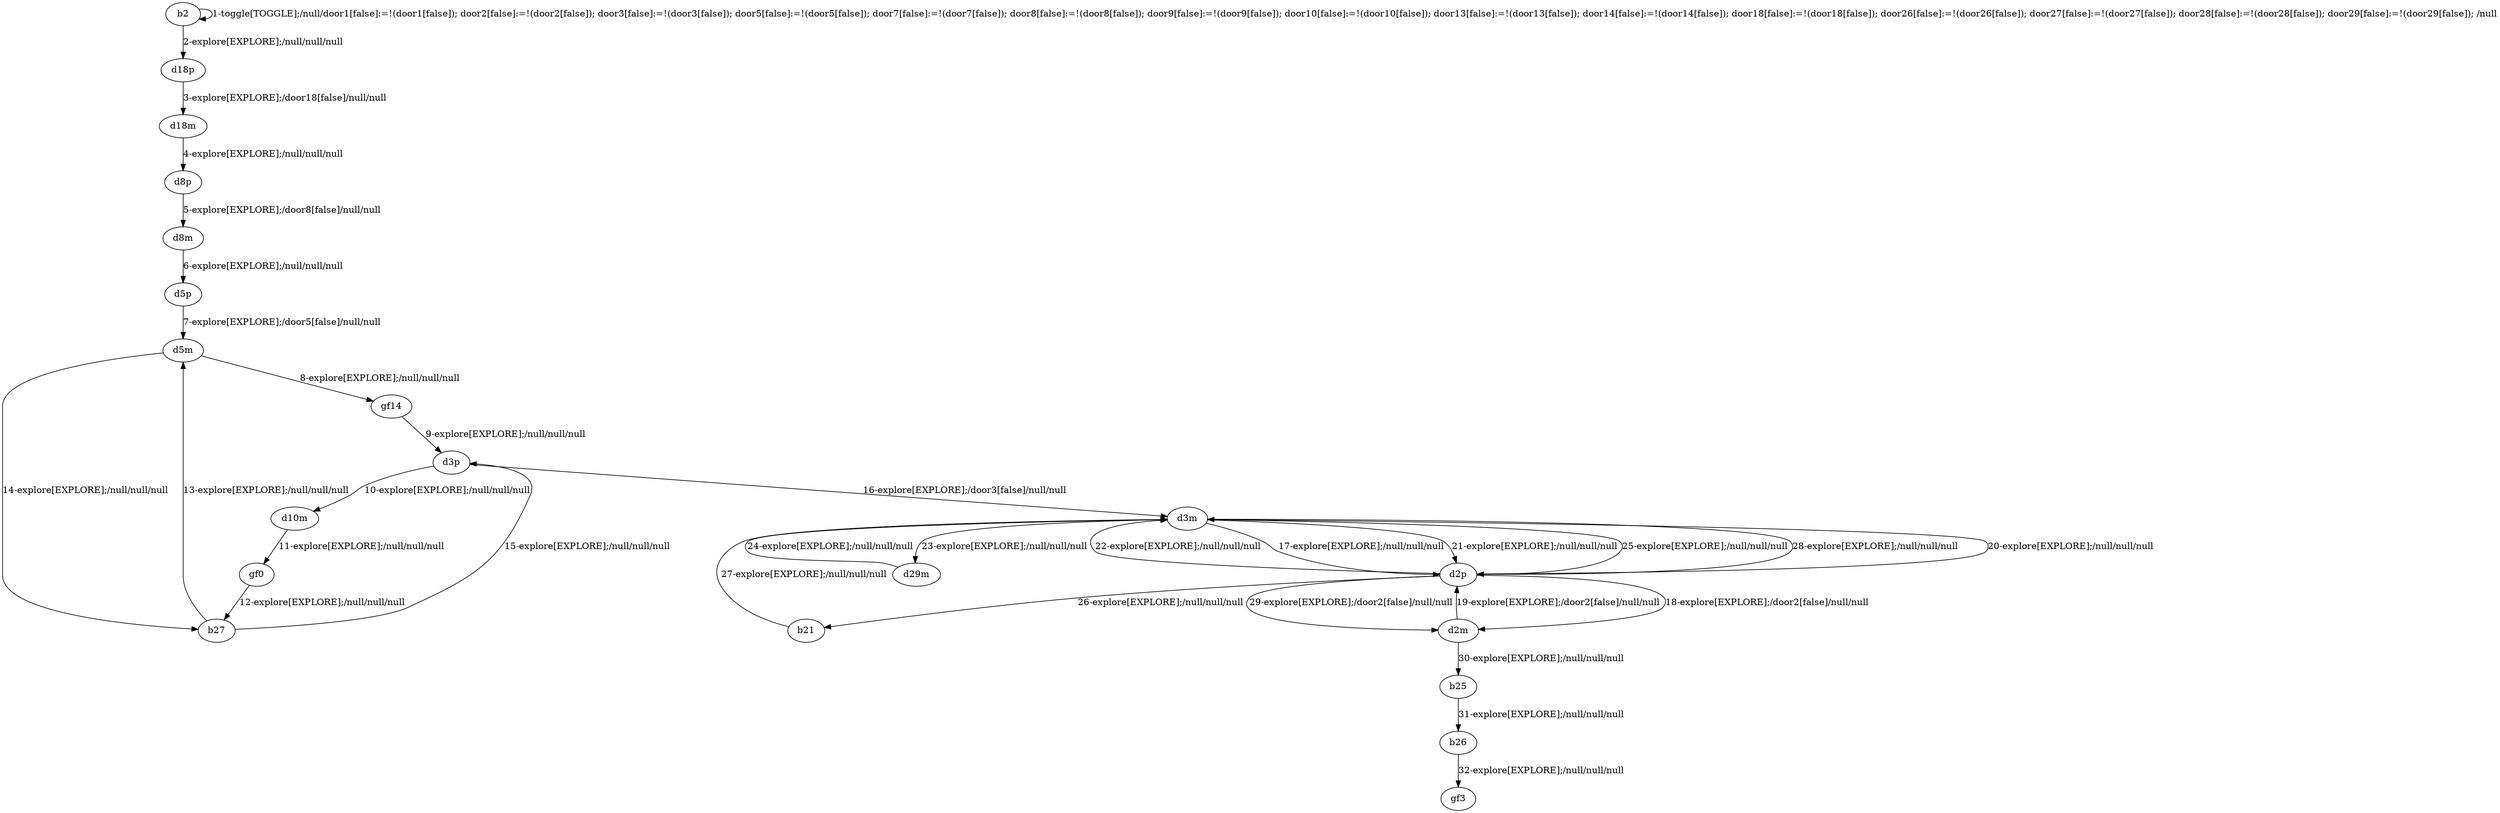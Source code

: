 # Total number of goals covered by this test: 6
# b26 --> gf3
# b25 --> b26
# b21 --> d3m
# d2p --> d3m
# d2m --> b25
# d2m --> d2p

digraph g {
"b2" -> "b2" [label = "1-toggle[TOGGLE];/null/door1[false]:=!(door1[false]); door2[false]:=!(door2[false]); door3[false]:=!(door3[false]); door5[false]:=!(door5[false]); door7[false]:=!(door7[false]); door8[false]:=!(door8[false]); door9[false]:=!(door9[false]); door10[false]:=!(door10[false]); door13[false]:=!(door13[false]); door14[false]:=!(door14[false]); door18[false]:=!(door18[false]); door26[false]:=!(door26[false]); door27[false]:=!(door27[false]); door28[false]:=!(door28[false]); door29[false]:=!(door29[false]); /null"];
"b2" -> "d18p" [label = "2-explore[EXPLORE];/null/null/null"];
"d18p" -> "d18m" [label = "3-explore[EXPLORE];/door18[false]/null/null"];
"d18m" -> "d8p" [label = "4-explore[EXPLORE];/null/null/null"];
"d8p" -> "d8m" [label = "5-explore[EXPLORE];/door8[false]/null/null"];
"d8m" -> "d5p" [label = "6-explore[EXPLORE];/null/null/null"];
"d5p" -> "d5m" [label = "7-explore[EXPLORE];/door5[false]/null/null"];
"d5m" -> "gf14" [label = "8-explore[EXPLORE];/null/null/null"];
"gf14" -> "d3p" [label = "9-explore[EXPLORE];/null/null/null"];
"d3p" -> "d10m" [label = "10-explore[EXPLORE];/null/null/null"];
"d10m" -> "gf0" [label = "11-explore[EXPLORE];/null/null/null"];
"gf0" -> "b27" [label = "12-explore[EXPLORE];/null/null/null"];
"b27" -> "d5m" [label = "13-explore[EXPLORE];/null/null/null"];
"d5m" -> "b27" [label = "14-explore[EXPLORE];/null/null/null"];
"b27" -> "d3p" [label = "15-explore[EXPLORE];/null/null/null"];
"d3p" -> "d3m" [label = "16-explore[EXPLORE];/door3[false]/null/null"];
"d3m" -> "d2p" [label = "17-explore[EXPLORE];/null/null/null"];
"d2p" -> "d2m" [label = "18-explore[EXPLORE];/door2[false]/null/null"];
"d2m" -> "d2p" [label = "19-explore[EXPLORE];/door2[false]/null/null"];
"d2p" -> "d3m" [label = "20-explore[EXPLORE];/null/null/null"];
"d3m" -> "d2p" [label = "21-explore[EXPLORE];/null/null/null"];
"d2p" -> "d3m" [label = "22-explore[EXPLORE];/null/null/null"];
"d3m" -> "d29m" [label = "23-explore[EXPLORE];/null/null/null"];
"d29m" -> "d3m" [label = "24-explore[EXPLORE];/null/null/null"];
"d3m" -> "d2p" [label = "25-explore[EXPLORE];/null/null/null"];
"d2p" -> "b21" [label = "26-explore[EXPLORE];/null/null/null"];
"b21" -> "d3m" [label = "27-explore[EXPLORE];/null/null/null"];
"d3m" -> "d2p" [label = "28-explore[EXPLORE];/null/null/null"];
"d2p" -> "d2m" [label = "29-explore[EXPLORE];/door2[false]/null/null"];
"d2m" -> "b25" [label = "30-explore[EXPLORE];/null/null/null"];
"b25" -> "b26" [label = "31-explore[EXPLORE];/null/null/null"];
"b26" -> "gf3" [label = "32-explore[EXPLORE];/null/null/null"];
}